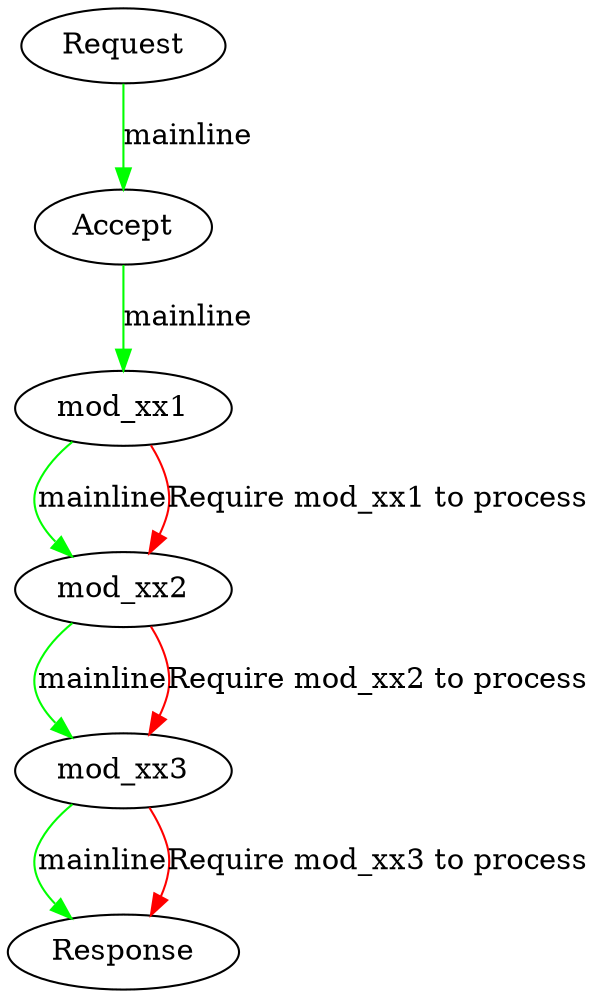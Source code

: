 digraph state {
edge [color = green];
Request -> Accept -> mod_xx1 -> mod_xx2 -> mod_xx3 -> Response [label = "mainline"];
edge [color = red];
mod_xx1 -> mod_xx2 [label = "Require mod_xx1 to process"];
mod_xx2 -> mod_xx3 [label = "Require mod_xx2 to process"];
mod_xx3 -> Response [label = "Require mod_xx3 to process"];
}
